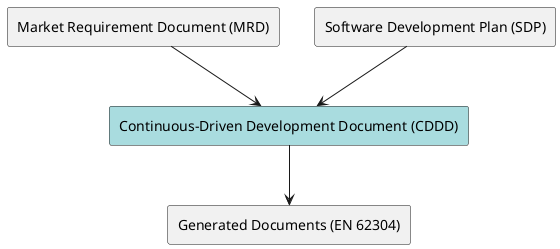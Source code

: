 @startuml BaselineDocuIntroduction
rectangle "Market Requirement Document (MRD)" as MRD
rectangle "Continuous-Driven Development Document (CDDD)" as CDDD #A9DCDF
rectangle "Generated Documents (EN 62304)" as GD
rectangle "Software Development Plan (SDP)" as SDP

MRD --> CDDD
SDP --> CDDD
CDDD --> GD
@enduml
